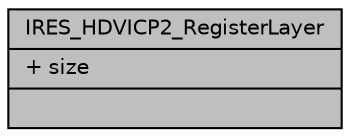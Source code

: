 digraph "IRES_HDVICP2_RegisterLayer"
{
  edge [fontname="Helvetica",fontsize="10",labelfontname="Helvetica",labelfontsize="10"];
  node [fontname="Helvetica",fontsize="10",shape=record];
  Node1 [label="{IRES_HDVICP2_RegisterLayer\n|+ size\l|}",height=0.2,width=0.4,color="black", fillcolor="grey75", style="filled", fontcolor="black"];
}

